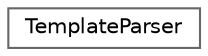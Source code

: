 digraph "Graphical Class Hierarchy"
{
 // INTERACTIVE_SVG=YES
 // LATEX_PDF_SIZE
  bgcolor="transparent";
  edge [fontname=Helvetica,fontsize=10,labelfontname=Helvetica,labelfontsize=10];
  node [fontname=Helvetica,fontsize=10,shape=box,height=0.2,width=0.4];
  rankdir="LR";
  Node0 [id="Node000000",label="TemplateParser",height=0.2,width=0.4,color="grey40", fillcolor="white", style="filled",URL="$da/d25/class_template_parser.html",tooltip="Parser for templates."];
}
